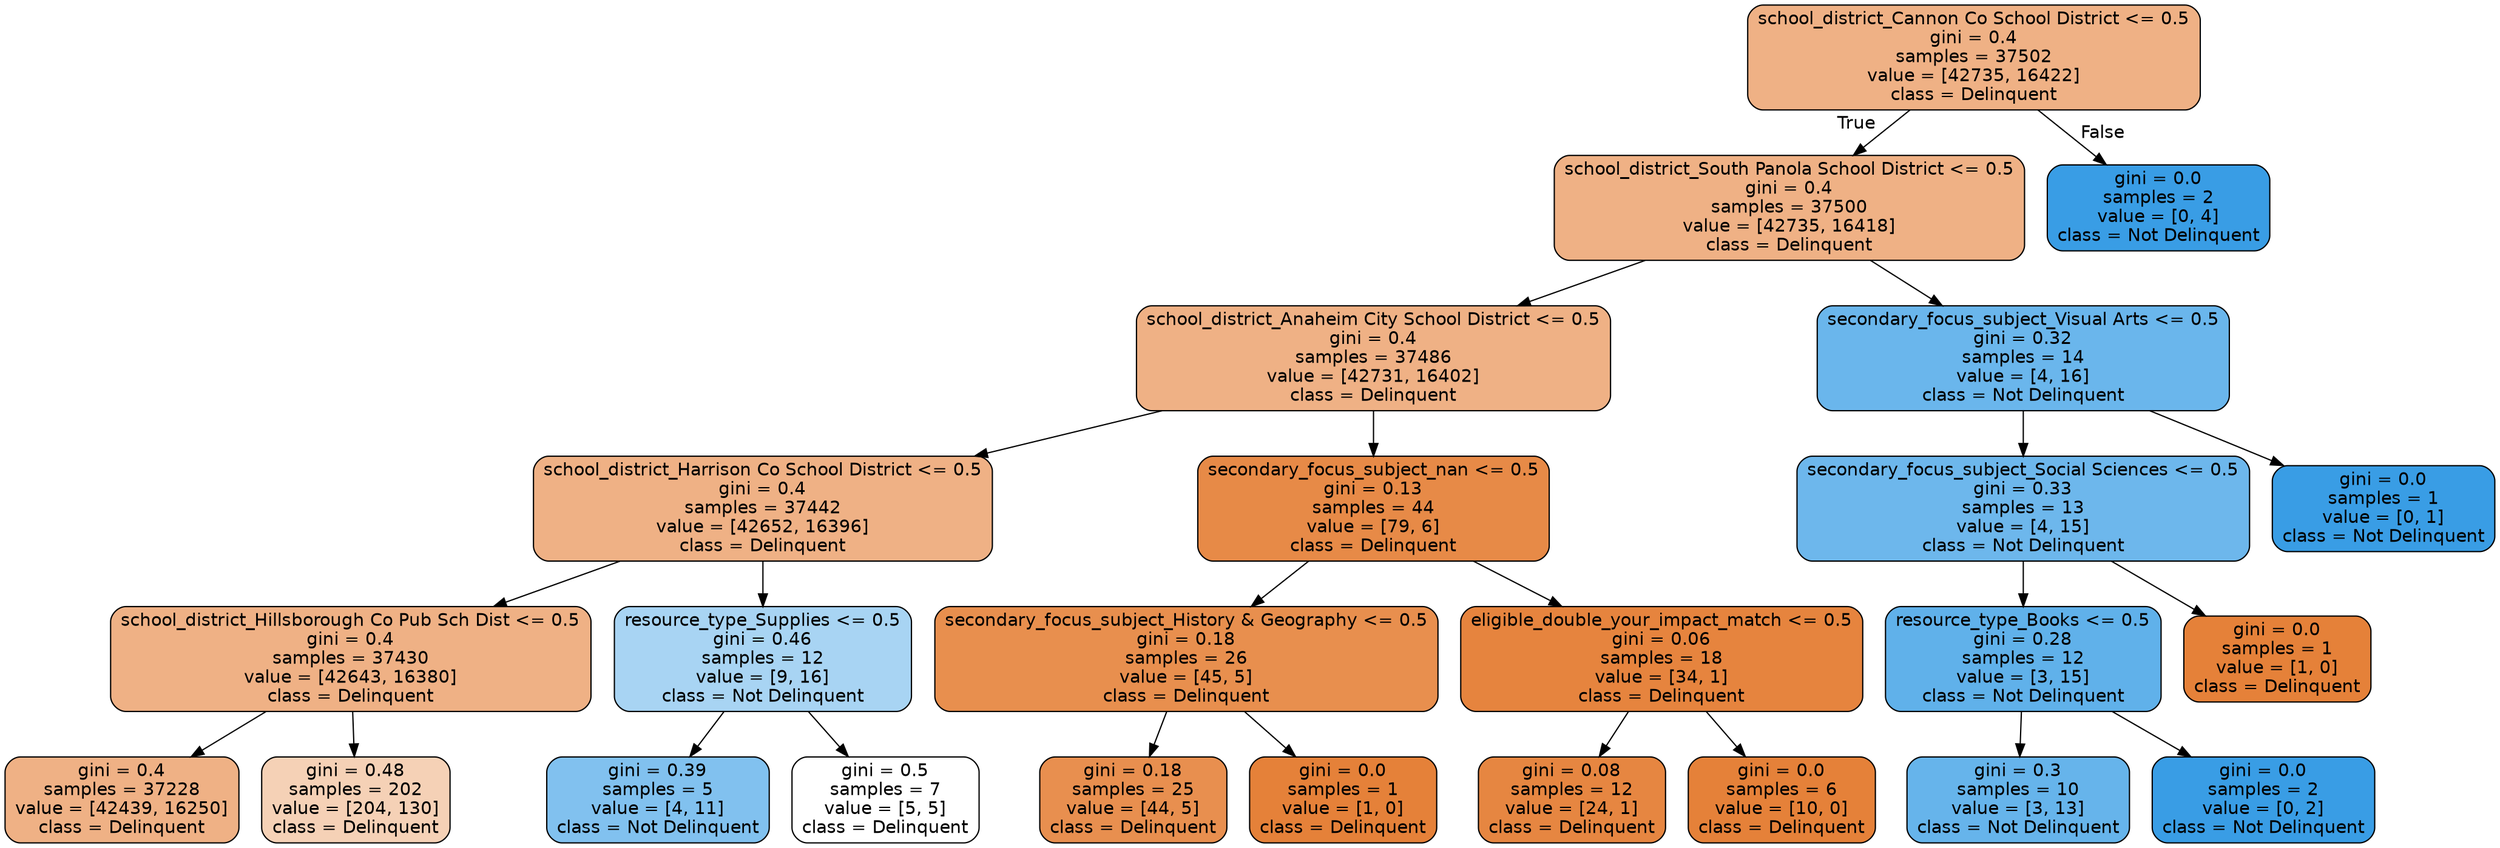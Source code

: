 digraph Tree {
node [shape=box, style="filled, rounded", color="black", fontname=helvetica] ;
edge [fontname=helvetica] ;
0 [label="school_district_Cannon Co School District <= 0.5\ngini = 0.4\nsamples = 37502\nvalue = [42735, 16422]\nclass = Delinquent", fillcolor="#e581399d"] ;
1 [label="school_district_South Panola School District <= 0.5\ngini = 0.4\nsamples = 37500\nvalue = [42735, 16418]\nclass = Delinquent", fillcolor="#e581399d"] ;
0 -> 1 [labeldistance=2.5, labelangle=45, headlabel="True"] ;
2 [label="school_district_Anaheim City School District <= 0.5\ngini = 0.4\nsamples = 37486\nvalue = [42731, 16402]\nclass = Delinquent", fillcolor="#e581399d"] ;
1 -> 2 ;
3 [label="school_district_Harrison Co School District <= 0.5\ngini = 0.4\nsamples = 37442\nvalue = [42652, 16396]\nclass = Delinquent", fillcolor="#e581399d"] ;
2 -> 3 ;
4 [label="school_district_Hillsborough Co Pub Sch Dist <= 0.5\ngini = 0.4\nsamples = 37430\nvalue = [42643, 16380]\nclass = Delinquent", fillcolor="#e581399d"] ;
3 -> 4 ;
5 [label="gini = 0.4\nsamples = 37228\nvalue = [42439, 16250]\nclass = Delinquent", fillcolor="#e581399d"] ;
4 -> 5 ;
6 [label="gini = 0.48\nsamples = 202\nvalue = [204, 130]\nclass = Delinquent", fillcolor="#e581395d"] ;
4 -> 6 ;
7 [label="resource_type_Supplies <= 0.5\ngini = 0.46\nsamples = 12\nvalue = [9, 16]\nclass = Not Delinquent", fillcolor="#399de570"] ;
3 -> 7 ;
8 [label="gini = 0.39\nsamples = 5\nvalue = [4, 11]\nclass = Not Delinquent", fillcolor="#399de5a2"] ;
7 -> 8 ;
9 [label="gini = 0.5\nsamples = 7\nvalue = [5, 5]\nclass = Delinquent", fillcolor="#e5813900"] ;
7 -> 9 ;
10 [label="secondary_focus_subject_nan <= 0.5\ngini = 0.13\nsamples = 44\nvalue = [79, 6]\nclass = Delinquent", fillcolor="#e58139ec"] ;
2 -> 10 ;
11 [label="secondary_focus_subject_History & Geography <= 0.5\ngini = 0.18\nsamples = 26\nvalue = [45, 5]\nclass = Delinquent", fillcolor="#e58139e3"] ;
10 -> 11 ;
12 [label="gini = 0.18\nsamples = 25\nvalue = [44, 5]\nclass = Delinquent", fillcolor="#e58139e2"] ;
11 -> 12 ;
13 [label="gini = 0.0\nsamples = 1\nvalue = [1, 0]\nclass = Delinquent", fillcolor="#e58139ff"] ;
11 -> 13 ;
14 [label="eligible_double_your_impact_match <= 0.5\ngini = 0.06\nsamples = 18\nvalue = [34, 1]\nclass = Delinquent", fillcolor="#e58139f8"] ;
10 -> 14 ;
15 [label="gini = 0.08\nsamples = 12\nvalue = [24, 1]\nclass = Delinquent", fillcolor="#e58139f4"] ;
14 -> 15 ;
16 [label="gini = 0.0\nsamples = 6\nvalue = [10, 0]\nclass = Delinquent", fillcolor="#e58139ff"] ;
14 -> 16 ;
17 [label="secondary_focus_subject_Visual Arts <= 0.5\ngini = 0.32\nsamples = 14\nvalue = [4, 16]\nclass = Not Delinquent", fillcolor="#399de5bf"] ;
1 -> 17 ;
18 [label="secondary_focus_subject_Social Sciences <= 0.5\ngini = 0.33\nsamples = 13\nvalue = [4, 15]\nclass = Not Delinquent", fillcolor="#399de5bb"] ;
17 -> 18 ;
19 [label="resource_type_Books <= 0.5\ngini = 0.28\nsamples = 12\nvalue = [3, 15]\nclass = Not Delinquent", fillcolor="#399de5cc"] ;
18 -> 19 ;
20 [label="gini = 0.3\nsamples = 10\nvalue = [3, 13]\nclass = Not Delinquent", fillcolor="#399de5c4"] ;
19 -> 20 ;
21 [label="gini = 0.0\nsamples = 2\nvalue = [0, 2]\nclass = Not Delinquent", fillcolor="#399de5ff"] ;
19 -> 21 ;
22 [label="gini = 0.0\nsamples = 1\nvalue = [1, 0]\nclass = Delinquent", fillcolor="#e58139ff"] ;
18 -> 22 ;
23 [label="gini = 0.0\nsamples = 1\nvalue = [0, 1]\nclass = Not Delinquent", fillcolor="#399de5ff"] ;
17 -> 23 ;
24 [label="gini = 0.0\nsamples = 2\nvalue = [0, 4]\nclass = Not Delinquent", fillcolor="#399de5ff"] ;
0 -> 24 [labeldistance=2.5, labelangle=-45, headlabel="False"] ;
}
